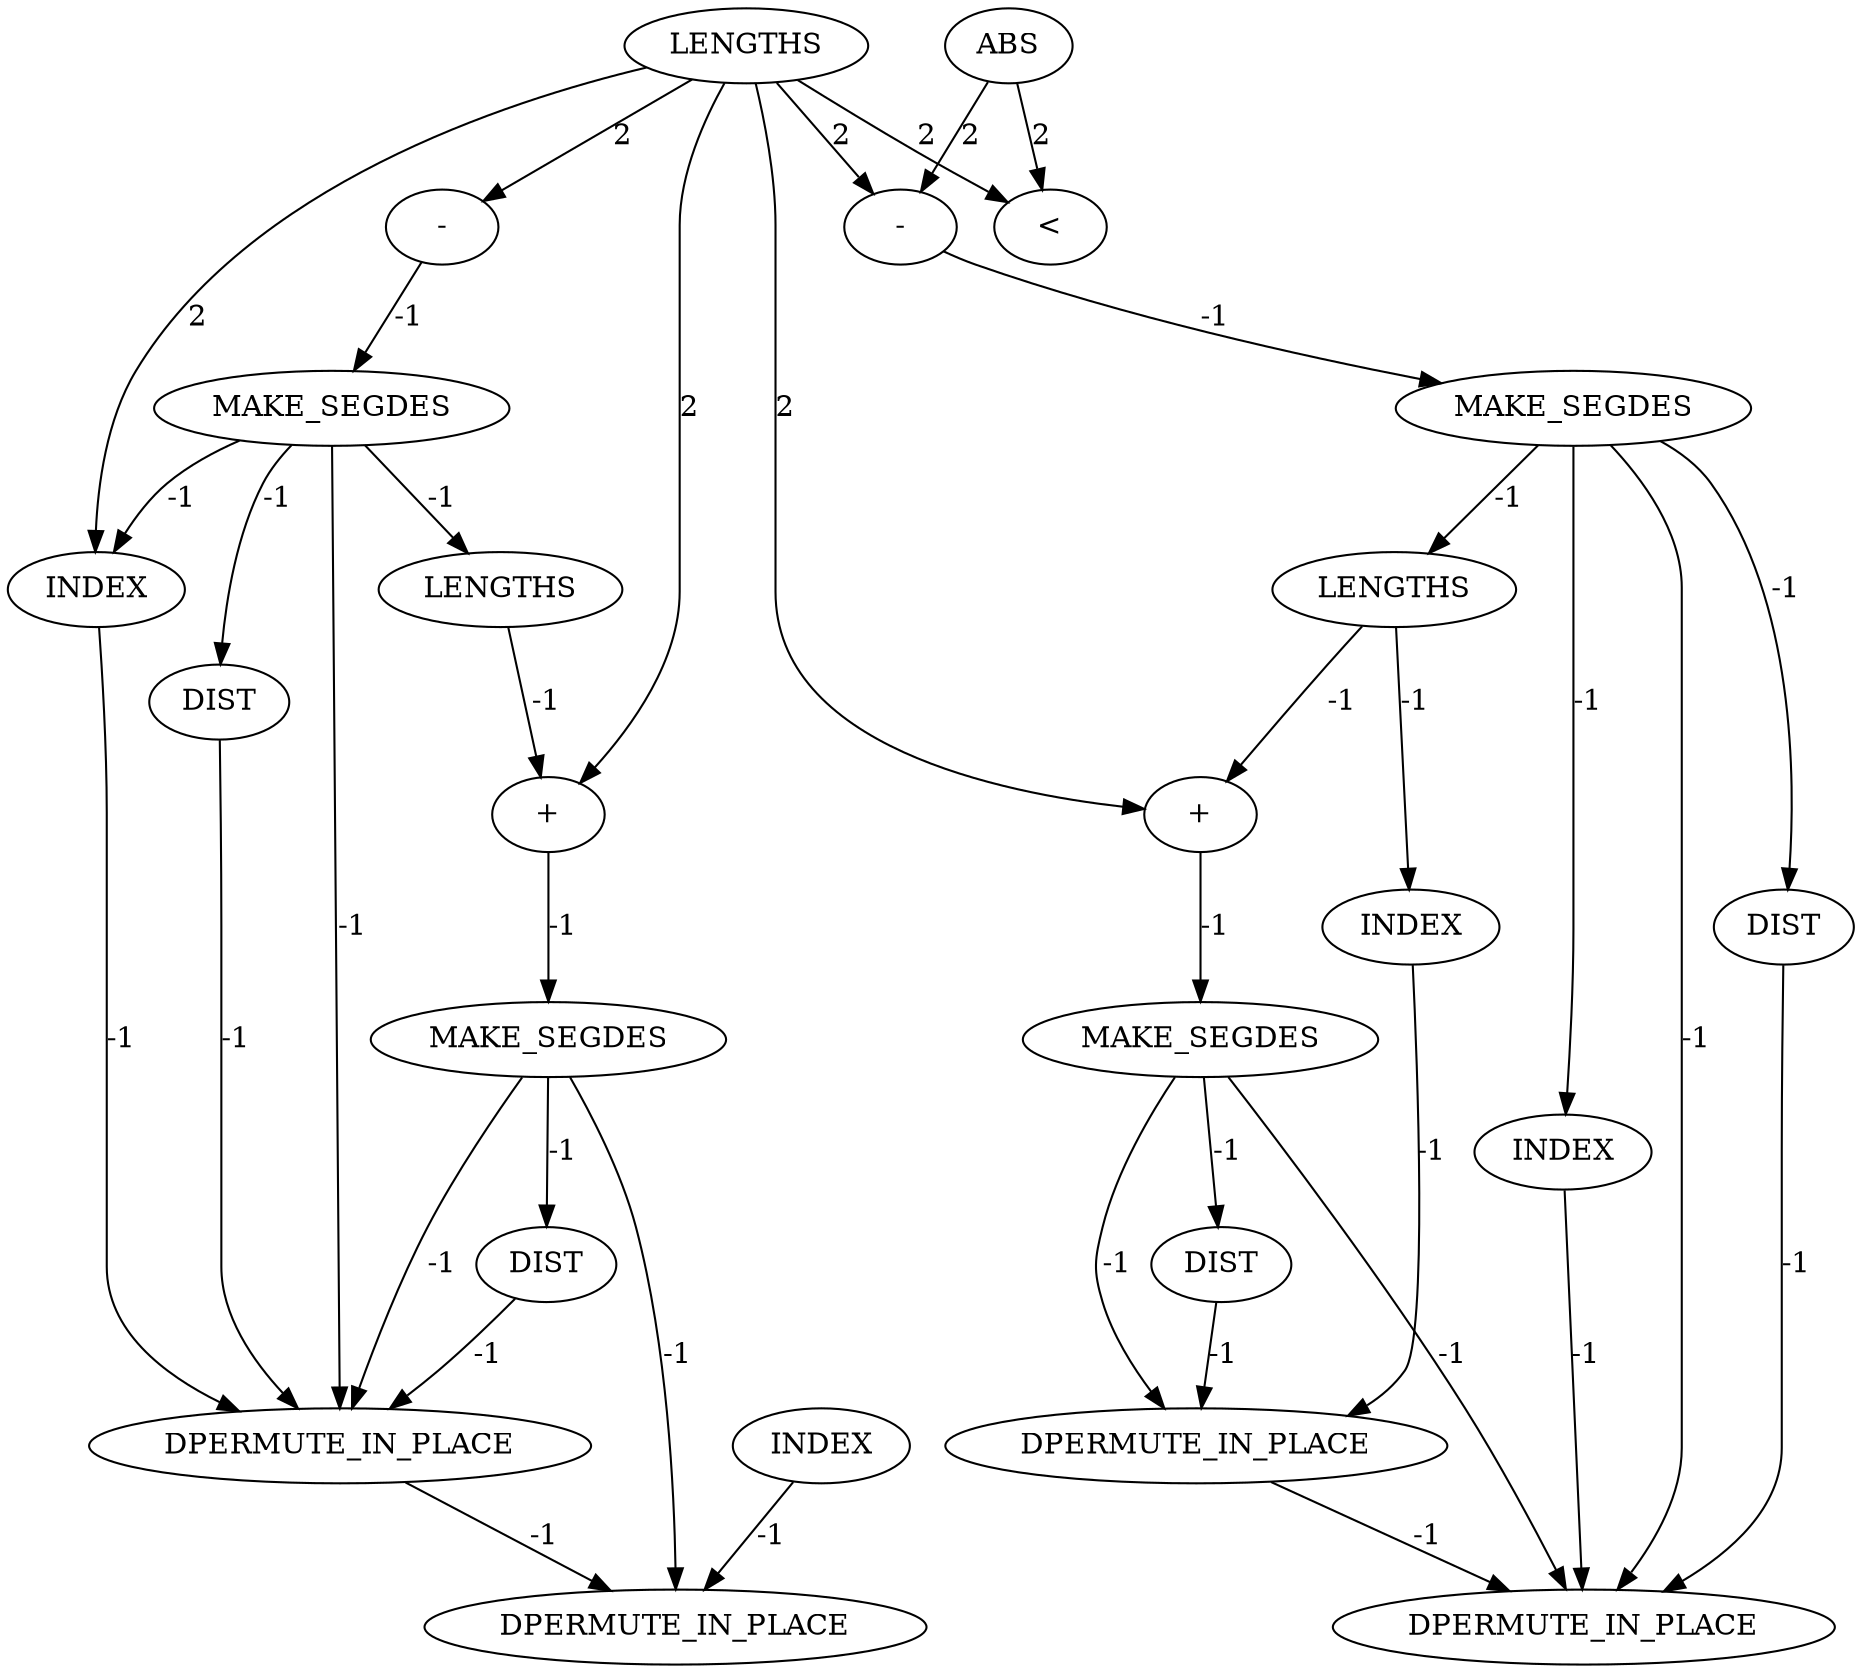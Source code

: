 digraph {
	convex_hull_large_rmat_INST_5951 [label=MAKE_SEGDES cost=0]
	convex_hull_large_rmat_INST_6362 [label=DPERMUTE_IN_PLACE cost=0]
	convex_hull_large_rmat_INST_6021 [label="+" cost=0]
	convex_hull_large_rmat_INST_1187 [label="\<" cost=344]
	convex_hull_large_rmat_INST_6026 [label=MAKE_SEGDES cost=0]
	convex_hull_large_rmat_INST_6363 [label=DPERMUTE_IN_PLACE cost=0]
	convex_hull_large_rmat_INST_5988 [label=DIST cost=0]
	convex_hull_large_rmat_INST_6032 [label=DIST cost=0]
	convex_hull_large_rmat_INST_5946 [label="+" cost=0]
	convex_hull_large_rmat_INST_5935 [label=INDEX cost=0]
	convex_hull_large_rmat_INST_5907 [label=MAKE_SEGDES cost=0]
	convex_hull_large_rmat_INST_1197 [label="-" cost=0]
	convex_hull_large_rmat_INST_5982 [label=MAKE_SEGDES cost=0]
	convex_hull_large_rmat_INST_5902 [label=LENGTHS cost=1978]
	convex_hull_large_rmat_INST_5913 [label=DIST cost=0]
	convex_hull_large_rmat_INST_6010 [label=INDEX cost=0]
	convex_hull_large_rmat_INST_5998 [label=INDEX cost=0]
	convex_hull_large_rmat_INST_1206 [label="-" cost=0]
	convex_hull_large_rmat_INST_6361 [label=DPERMUTE_IN_PLACE cost=0]
	convex_hull_large_rmat_INST_5923 [label=INDEX cost=0]
	convex_hull_large_rmat_INST_6002 [label=LENGTHS cost=0]
	convex_hull_large_rmat_INST_5957 [label=DIST cost=0]
	convex_hull_large_rmat_INST_6364 [label=DPERMUTE_IN_PLACE cost=0]
	convex_hull_large_rmat_INST_5945 [label=LENGTHS cost=0]
	convex_hull_large_rmat_INST_1186 [label=ABS cost=1807]
	convex_hull_large_rmat_INST_5951 -> convex_hull_large_rmat_INST_5957 [label=-1 cost=-1]
	convex_hull_large_rmat_INST_5951 -> convex_hull_large_rmat_INST_6361 [label=-1 cost=-1]
	convex_hull_large_rmat_INST_5951 -> convex_hull_large_rmat_INST_6362 [label=-1 cost=-1]
	convex_hull_large_rmat_INST_6021 -> convex_hull_large_rmat_INST_6026 [label=-1 cost=-1]
	convex_hull_large_rmat_INST_6026 -> convex_hull_large_rmat_INST_6032 [label=-1 cost=-1]
	convex_hull_large_rmat_INST_6026 -> convex_hull_large_rmat_INST_6363 [label=-1 cost=-1]
	convex_hull_large_rmat_INST_6026 -> convex_hull_large_rmat_INST_6364 [label=-1 cost=-1]
	convex_hull_large_rmat_INST_6363 -> convex_hull_large_rmat_INST_6364 [label=-1 cost=-1]
	convex_hull_large_rmat_INST_5988 -> convex_hull_large_rmat_INST_6364 [label=-1 cost=-1]
	convex_hull_large_rmat_INST_6032 -> convex_hull_large_rmat_INST_6363 [label=-1 cost=-1]
	convex_hull_large_rmat_INST_5946 -> convex_hull_large_rmat_INST_5951 [label=-1 cost=-1]
	convex_hull_large_rmat_INST_5935 -> convex_hull_large_rmat_INST_6361 [label=-1 cost=-1]
	convex_hull_large_rmat_INST_5907 -> convex_hull_large_rmat_INST_5913 [label=-1 cost=-1]
	convex_hull_large_rmat_INST_5907 -> convex_hull_large_rmat_INST_5935 [label=-1 cost=-1]
	convex_hull_large_rmat_INST_5907 -> convex_hull_large_rmat_INST_5945 [label=-1 cost=-1]
	convex_hull_large_rmat_INST_5907 -> convex_hull_large_rmat_INST_6361 [label=-1 cost=-1]
	convex_hull_large_rmat_INST_1197 -> convex_hull_large_rmat_INST_5907 [label=-1 cost=-1]
	convex_hull_large_rmat_INST_5982 -> convex_hull_large_rmat_INST_5988 [label=-1 cost=-1]
	convex_hull_large_rmat_INST_5982 -> convex_hull_large_rmat_INST_5998 [label=-1 cost=-1]
	convex_hull_large_rmat_INST_5982 -> convex_hull_large_rmat_INST_6002 [label=-1 cost=-1]
	convex_hull_large_rmat_INST_5982 -> convex_hull_large_rmat_INST_6364 [label=-1 cost=-1]
	convex_hull_large_rmat_INST_5902 -> convex_hull_large_rmat_INST_1187 [label=2 cost=2]
	convex_hull_large_rmat_INST_5902 -> convex_hull_large_rmat_INST_1197 [label=2 cost=2]
	convex_hull_large_rmat_INST_5902 -> convex_hull_large_rmat_INST_5935 [label=2 cost=2]
	convex_hull_large_rmat_INST_5902 -> convex_hull_large_rmat_INST_5946 [label=2 cost=2]
	convex_hull_large_rmat_INST_5902 -> convex_hull_large_rmat_INST_1206 [label=2 cost=2]
	convex_hull_large_rmat_INST_5902 -> convex_hull_large_rmat_INST_6021 [label=2 cost=2]
	convex_hull_large_rmat_INST_5913 -> convex_hull_large_rmat_INST_6361 [label=-1 cost=-1]
	convex_hull_large_rmat_INST_6010 -> convex_hull_large_rmat_INST_6363 [label=-1 cost=-1]
	convex_hull_large_rmat_INST_5998 -> convex_hull_large_rmat_INST_6364 [label=-1 cost=-1]
	convex_hull_large_rmat_INST_1206 -> convex_hull_large_rmat_INST_5982 [label=-1 cost=-1]
	convex_hull_large_rmat_INST_6361 -> convex_hull_large_rmat_INST_6362 [label=-1 cost=-1]
	convex_hull_large_rmat_INST_5923 -> convex_hull_large_rmat_INST_6362 [label=-1 cost=-1]
	convex_hull_large_rmat_INST_6002 -> convex_hull_large_rmat_INST_6010 [label=-1 cost=-1]
	convex_hull_large_rmat_INST_6002 -> convex_hull_large_rmat_INST_6021 [label=-1 cost=-1]
	convex_hull_large_rmat_INST_5957 -> convex_hull_large_rmat_INST_6361 [label=-1 cost=-1]
	convex_hull_large_rmat_INST_5945 -> convex_hull_large_rmat_INST_5946 [label=-1 cost=-1]
	convex_hull_large_rmat_INST_1186 -> convex_hull_large_rmat_INST_1187 [label=2 cost=2]
	convex_hull_large_rmat_INST_1186 -> convex_hull_large_rmat_INST_1206 [label=2 cost=2]
}
